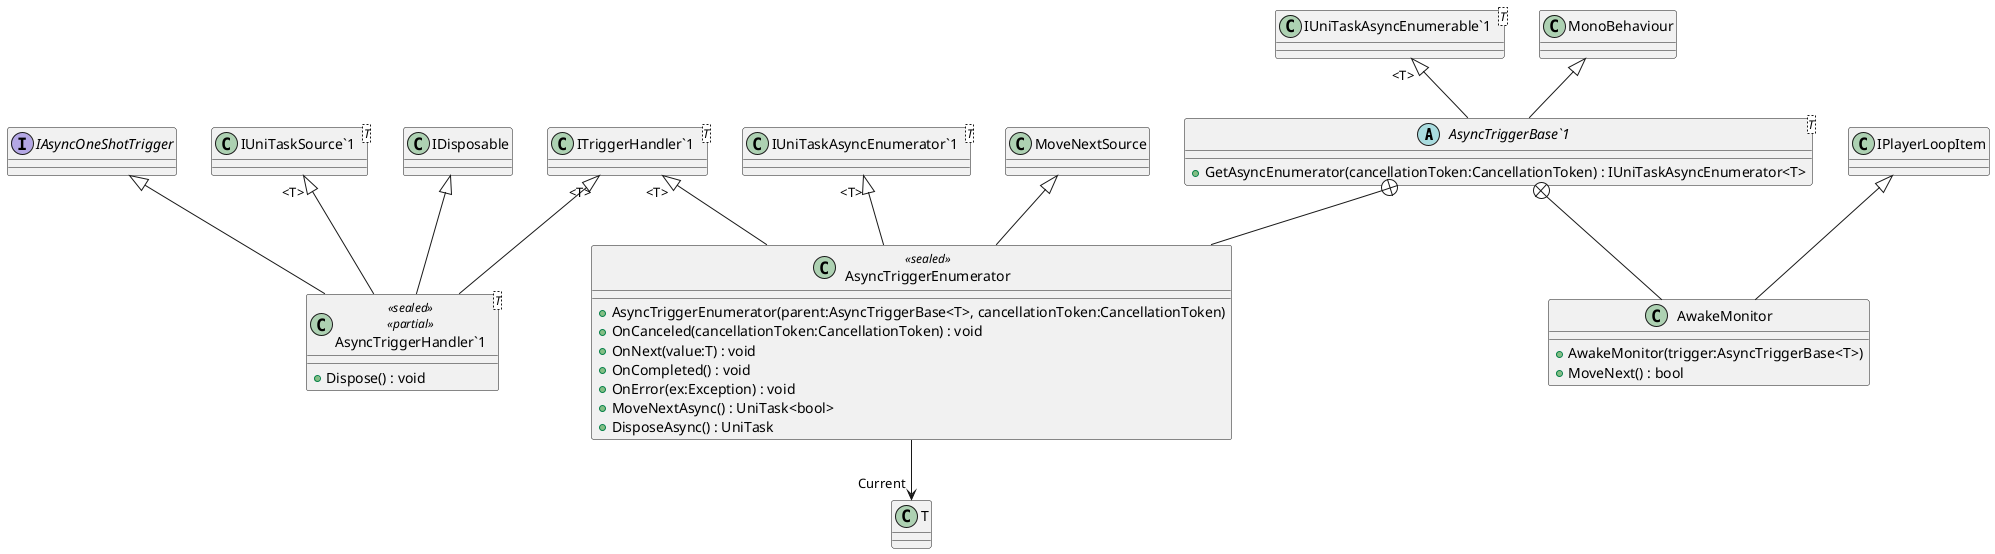 @startuml
abstract class "AsyncTriggerBase`1"<T> {
    + GetAsyncEnumerator(cancellationToken:CancellationToken) : IUniTaskAsyncEnumerator<T>
}
interface IAsyncOneShotTrigger {
}
class "AsyncTriggerHandler`1"<T> <<partial>> {
}
class "AsyncTriggerHandler`1"<T> <<sealed>> <<partial>> {
    + Dispose() : void
}
class "IUniTaskAsyncEnumerable`1"<T> {
}
class AsyncTriggerEnumerator <<sealed>> {
    + AsyncTriggerEnumerator(parent:AsyncTriggerBase<T>, cancellationToken:CancellationToken)
    + OnCanceled(cancellationToken:CancellationToken) : void
    + OnNext(value:T) : void
    + OnCompleted() : void
    + OnError(ex:Exception) : void
    + MoveNextAsync() : UniTask<bool>
    + DisposeAsync() : UniTask
}
class AwakeMonitor {
    + AwakeMonitor(trigger:AsyncTriggerBase<T>)
    + MoveNext() : bool
}
class "IUniTaskSource`1"<T> {
}
class "ITriggerHandler`1"<T> {
}
class "IUniTaskAsyncEnumerator`1"<T> {
}
MonoBehaviour <|-- "AsyncTriggerBase`1"
"IUniTaskAsyncEnumerable`1" "<T>" <|-- "AsyncTriggerBase`1"
IAsyncOneShotTrigger <|-- "AsyncTriggerHandler`1"
"IUniTaskSource`1" "<T>" <|-- "AsyncTriggerHandler`1"
"ITriggerHandler`1" "<T>" <|-- "AsyncTriggerHandler`1"
IDisposable <|-- "AsyncTriggerHandler`1"
"AsyncTriggerBase`1" +-- AsyncTriggerEnumerator
MoveNextSource <|-- AsyncTriggerEnumerator
"IUniTaskAsyncEnumerator`1" "<T>" <|-- AsyncTriggerEnumerator
"ITriggerHandler`1" "<T>" <|-- AsyncTriggerEnumerator
AsyncTriggerEnumerator --> "Current" T
"AsyncTriggerBase`1" +-- AwakeMonitor
IPlayerLoopItem <|-- AwakeMonitor
@enduml
